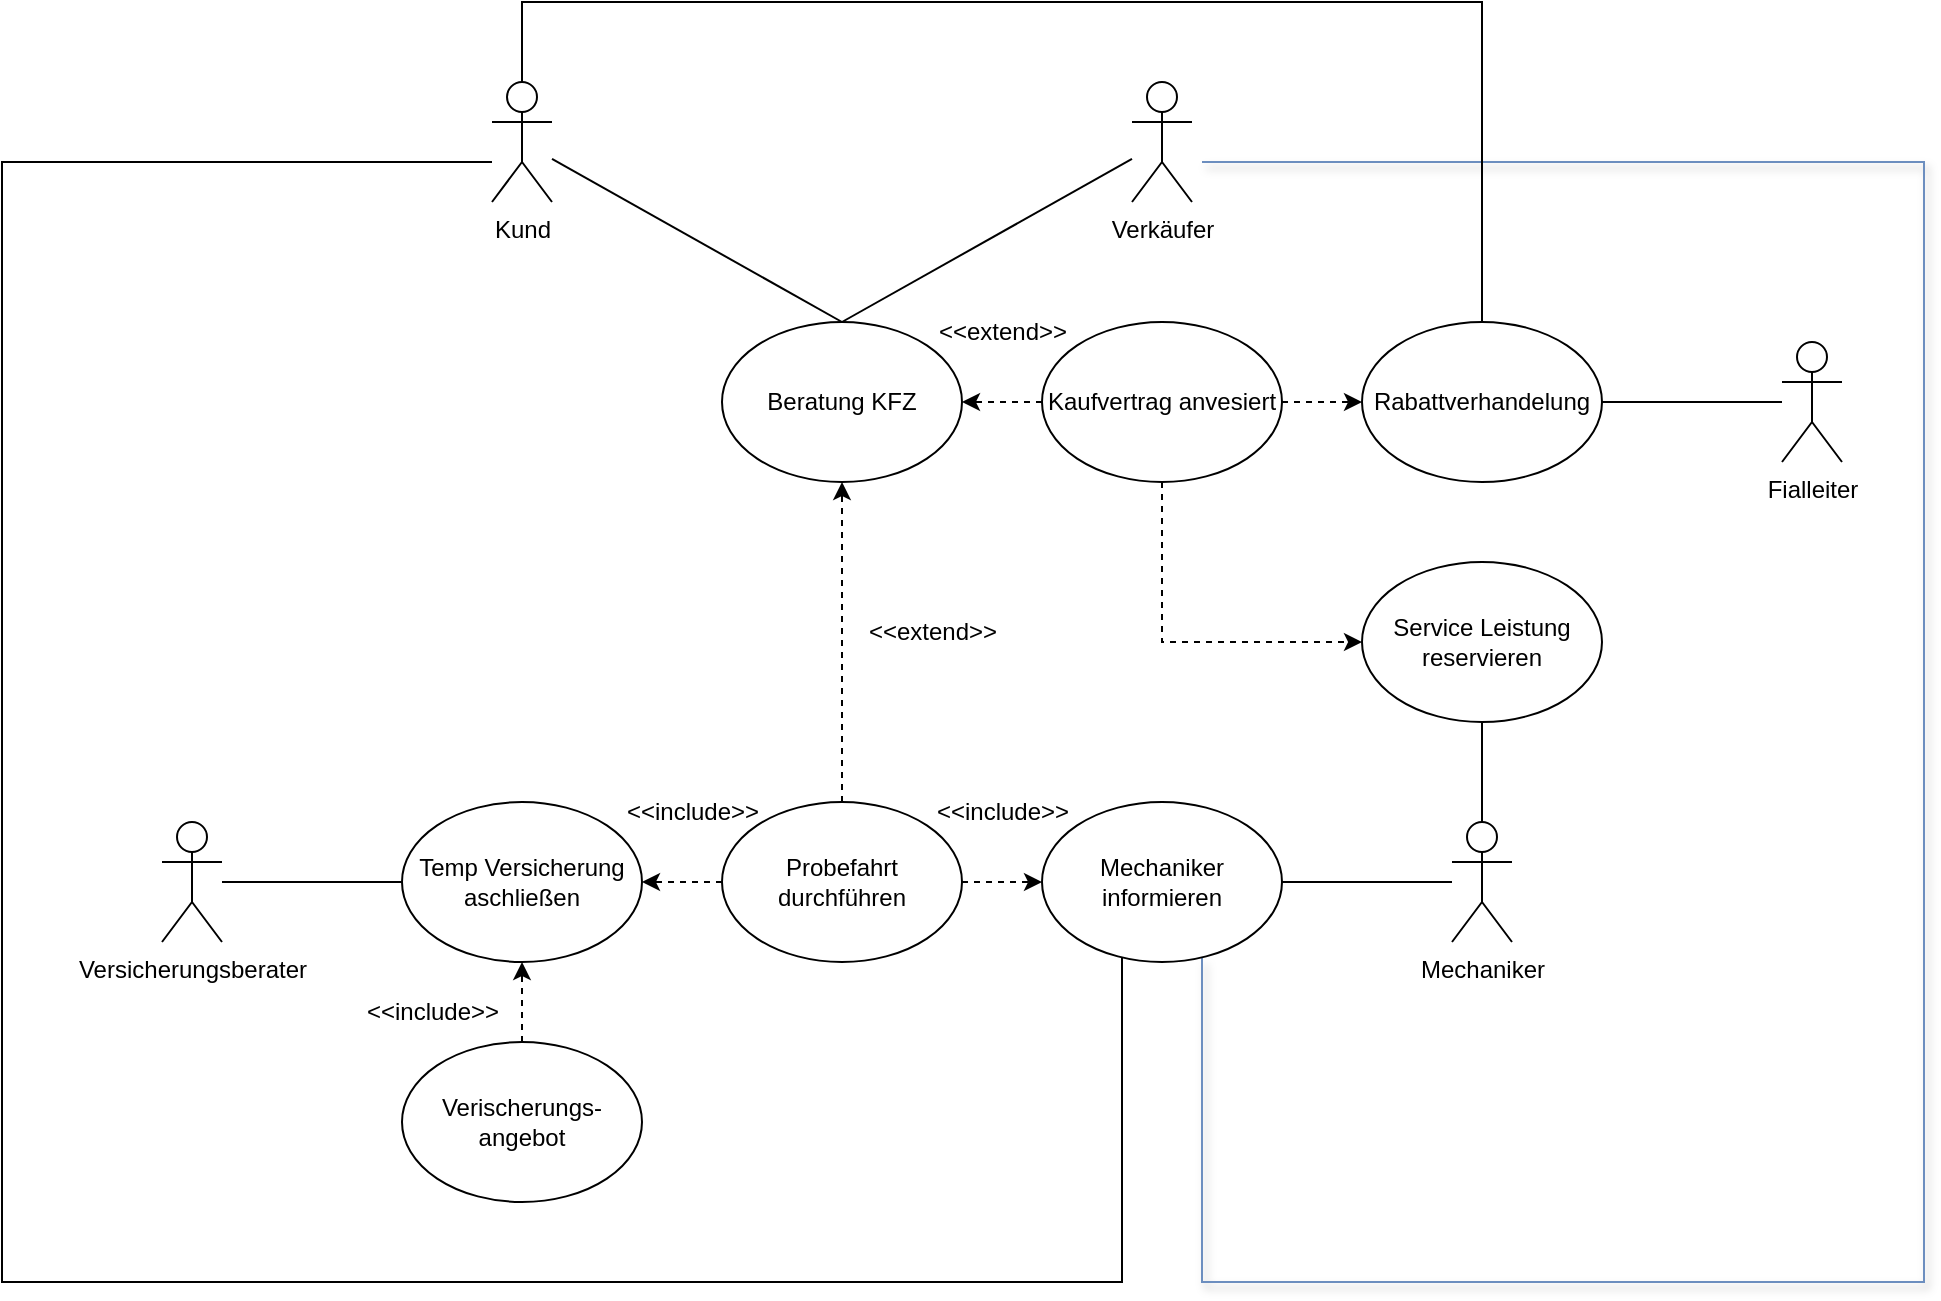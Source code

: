 <mxfile version="26.2.2">
  <diagram name="Seite-1" id="RxlfN1Qa4sSS2J_LyOva">
    <mxGraphModel dx="1428" dy="841" grid="1" gridSize="10" guides="1" tooltips="1" connect="1" arrows="1" fold="1" page="1" pageScale="1" pageWidth="827" pageHeight="1169" math="0" shadow="0">
      <root>
        <mxCell id="0" />
        <mxCell id="1" parent="0" />
        <mxCell id="2lS1o2VxJF_GZJ1FsymH-1" value="Beratung KFZ" style="ellipse;whiteSpace=wrap;html=1;" vertex="1" parent="1">
          <mxGeometry x="480" y="240" width="120" height="80" as="geometry" />
        </mxCell>
        <mxCell id="2lS1o2VxJF_GZJ1FsymH-15" style="edgeStyle=orthogonalEdgeStyle;rounded=0;orthogonalLoop=1;jettySize=auto;html=1;entryX=0.5;entryY=1;entryDx=0;entryDy=0;dashed=1;" edge="1" parent="1" source="2lS1o2VxJF_GZJ1FsymH-2" target="2lS1o2VxJF_GZJ1FsymH-1">
          <mxGeometry relative="1" as="geometry" />
        </mxCell>
        <mxCell id="2lS1o2VxJF_GZJ1FsymH-16" style="edgeStyle=orthogonalEdgeStyle;rounded=0;orthogonalLoop=1;jettySize=auto;html=1;dashed=1;" edge="1" parent="1" source="2lS1o2VxJF_GZJ1FsymH-2" target="2lS1o2VxJF_GZJ1FsymH-3">
          <mxGeometry relative="1" as="geometry" />
        </mxCell>
        <mxCell id="2lS1o2VxJF_GZJ1FsymH-17" style="edgeStyle=orthogonalEdgeStyle;rounded=0;orthogonalLoop=1;jettySize=auto;html=1;dashed=1;" edge="1" parent="1" source="2lS1o2VxJF_GZJ1FsymH-2" target="2lS1o2VxJF_GZJ1FsymH-5">
          <mxGeometry relative="1" as="geometry" />
        </mxCell>
        <mxCell id="2lS1o2VxJF_GZJ1FsymH-2" value="Probefahrt&lt;div&gt;durchführen&lt;/div&gt;" style="ellipse;whiteSpace=wrap;html=1;" vertex="1" parent="1">
          <mxGeometry x="480" y="480" width="120" height="80" as="geometry" />
        </mxCell>
        <mxCell id="2lS1o2VxJF_GZJ1FsymH-42" style="edgeStyle=orthogonalEdgeStyle;rounded=0;orthogonalLoop=1;jettySize=auto;html=1;endArrow=none;startFill=0;" edge="1" parent="1" source="2lS1o2VxJF_GZJ1FsymH-3" target="2lS1o2VxJF_GZJ1FsymH-7">
          <mxGeometry relative="1" as="geometry">
            <Array as="points">
              <mxPoint x="680" y="720" />
              <mxPoint x="120" y="720" />
              <mxPoint x="120" y="160" />
            </Array>
          </mxGeometry>
        </mxCell>
        <mxCell id="2lS1o2VxJF_GZJ1FsymH-44" style="edgeStyle=orthogonalEdgeStyle;rounded=0;orthogonalLoop=1;jettySize=auto;html=1;endArrow=none;startFill=0;shadow=1;fillColor=#dae8fc;strokeColor=#6c8ebf;" edge="1" parent="1" source="2lS1o2VxJF_GZJ1FsymH-3">
          <mxGeometry relative="1" as="geometry">
            <mxPoint x="720" y="160" as="targetPoint" />
            <Array as="points">
              <mxPoint x="720" y="720" />
              <mxPoint x="1081" y="720" />
            </Array>
          </mxGeometry>
        </mxCell>
        <mxCell id="2lS1o2VxJF_GZJ1FsymH-3" value="Mechaniker&lt;div&gt;informieren&lt;/div&gt;" style="ellipse;whiteSpace=wrap;html=1;" vertex="1" parent="1">
          <mxGeometry x="640" y="480" width="120" height="80" as="geometry" />
        </mxCell>
        <mxCell id="2lS1o2VxJF_GZJ1FsymH-5" value="Temp Versicherung&lt;div&gt;aschließen&lt;/div&gt;" style="ellipse;whiteSpace=wrap;html=1;" vertex="1" parent="1">
          <mxGeometry x="320" y="480" width="120" height="80" as="geometry" />
        </mxCell>
        <mxCell id="2lS1o2VxJF_GZJ1FsymH-21" style="edgeStyle=orthogonalEdgeStyle;rounded=0;orthogonalLoop=1;jettySize=auto;html=1;entryX=0.5;entryY=1;entryDx=0;entryDy=0;dashed=1;" edge="1" parent="1" source="2lS1o2VxJF_GZJ1FsymH-6" target="2lS1o2VxJF_GZJ1FsymH-5">
          <mxGeometry relative="1" as="geometry" />
        </mxCell>
        <mxCell id="2lS1o2VxJF_GZJ1FsymH-6" value="Verischerungs-&lt;div&gt;angebot&lt;/div&gt;" style="ellipse;whiteSpace=wrap;html=1;" vertex="1" parent="1">
          <mxGeometry x="320" y="600" width="120" height="80" as="geometry" />
        </mxCell>
        <mxCell id="2lS1o2VxJF_GZJ1FsymH-24" style="rounded=0;orthogonalLoop=1;jettySize=auto;html=1;endArrow=none;startFill=0;" edge="1" parent="1" source="2lS1o2VxJF_GZJ1FsymH-7">
          <mxGeometry relative="1" as="geometry">
            <mxPoint x="540" y="240" as="targetPoint" />
          </mxGeometry>
        </mxCell>
        <mxCell id="2lS1o2VxJF_GZJ1FsymH-41" style="edgeStyle=orthogonalEdgeStyle;rounded=0;orthogonalLoop=1;jettySize=auto;html=1;entryX=0.5;entryY=0;entryDx=0;entryDy=0;endArrow=none;startFill=0;" edge="1" parent="1" source="2lS1o2VxJF_GZJ1FsymH-7" target="2lS1o2VxJF_GZJ1FsymH-31">
          <mxGeometry relative="1" as="geometry">
            <Array as="points">
              <mxPoint x="380" y="80" />
              <mxPoint x="860" y="80" />
            </Array>
          </mxGeometry>
        </mxCell>
        <mxCell id="2lS1o2VxJF_GZJ1FsymH-7" value="Kund" style="shape=umlActor;verticalLabelPosition=bottom;verticalAlign=top;html=1;outlineConnect=0;" vertex="1" parent="1">
          <mxGeometry x="365" y="120" width="30" height="60" as="geometry" />
        </mxCell>
        <mxCell id="2lS1o2VxJF_GZJ1FsymH-20" style="edgeStyle=orthogonalEdgeStyle;rounded=0;orthogonalLoop=1;jettySize=auto;html=1;endArrow=none;startFill=0;" edge="1" parent="1" source="2lS1o2VxJF_GZJ1FsymH-8" target="2lS1o2VxJF_GZJ1FsymH-5">
          <mxGeometry relative="1" as="geometry" />
        </mxCell>
        <mxCell id="2lS1o2VxJF_GZJ1FsymH-8" value="Versicherungsberater" style="shape=umlActor;verticalLabelPosition=bottom;verticalAlign=top;html=1;outlineConnect=0;" vertex="1" parent="1">
          <mxGeometry x="200" y="490" width="30" height="60" as="geometry" />
        </mxCell>
        <mxCell id="2lS1o2VxJF_GZJ1FsymH-19" style="edgeStyle=orthogonalEdgeStyle;rounded=0;orthogonalLoop=1;jettySize=auto;html=1;entryX=1;entryY=0.5;entryDx=0;entryDy=0;endArrow=none;startFill=0;" edge="1" parent="1" source="2lS1o2VxJF_GZJ1FsymH-9" target="2lS1o2VxJF_GZJ1FsymH-3">
          <mxGeometry relative="1" as="geometry" />
        </mxCell>
        <mxCell id="2lS1o2VxJF_GZJ1FsymH-38" style="edgeStyle=orthogonalEdgeStyle;rounded=0;orthogonalLoop=1;jettySize=auto;html=1;entryX=0.5;entryY=1;entryDx=0;entryDy=0;endArrow=none;startFill=0;" edge="1" parent="1" source="2lS1o2VxJF_GZJ1FsymH-9" target="2lS1o2VxJF_GZJ1FsymH-32">
          <mxGeometry relative="1" as="geometry" />
        </mxCell>
        <mxCell id="2lS1o2VxJF_GZJ1FsymH-9" value="Mechaniker" style="shape=umlActor;verticalLabelPosition=bottom;verticalAlign=top;html=1;outlineConnect=0;" vertex="1" parent="1">
          <mxGeometry x="845" y="490" width="30" height="60" as="geometry" />
        </mxCell>
        <mxCell id="2lS1o2VxJF_GZJ1FsymH-23" style="rounded=0;orthogonalLoop=1;jettySize=auto;html=1;entryX=0.5;entryY=0;entryDx=0;entryDy=0;endArrow=none;startFill=0;" edge="1" parent="1" source="2lS1o2VxJF_GZJ1FsymH-10" target="2lS1o2VxJF_GZJ1FsymH-1">
          <mxGeometry relative="1" as="geometry" />
        </mxCell>
        <mxCell id="2lS1o2VxJF_GZJ1FsymH-10" value="Verkäufer" style="shape=umlActor;verticalLabelPosition=bottom;verticalAlign=top;html=1;outlineConnect=0;" vertex="1" parent="1">
          <mxGeometry x="685" y="120" width="30" height="60" as="geometry" />
        </mxCell>
        <mxCell id="2lS1o2VxJF_GZJ1FsymH-25" style="edgeStyle=orthogonalEdgeStyle;rounded=0;orthogonalLoop=1;jettySize=auto;html=1;dashed=1;" edge="1" parent="1" source="2lS1o2VxJF_GZJ1FsymH-22" target="2lS1o2VxJF_GZJ1FsymH-1">
          <mxGeometry relative="1" as="geometry" />
        </mxCell>
        <mxCell id="2lS1o2VxJF_GZJ1FsymH-36" style="edgeStyle=orthogonalEdgeStyle;rounded=0;orthogonalLoop=1;jettySize=auto;html=1;dashed=1;" edge="1" parent="1" source="2lS1o2VxJF_GZJ1FsymH-22" target="2lS1o2VxJF_GZJ1FsymH-32">
          <mxGeometry relative="1" as="geometry">
            <Array as="points">
              <mxPoint x="700" y="400" />
            </Array>
          </mxGeometry>
        </mxCell>
        <mxCell id="2lS1o2VxJF_GZJ1FsymH-39" style="edgeStyle=orthogonalEdgeStyle;rounded=0;orthogonalLoop=1;jettySize=auto;html=1;entryX=0;entryY=0.5;entryDx=0;entryDy=0;dashed=1;" edge="1" parent="1" source="2lS1o2VxJF_GZJ1FsymH-22" target="2lS1o2VxJF_GZJ1FsymH-31">
          <mxGeometry relative="1" as="geometry" />
        </mxCell>
        <mxCell id="2lS1o2VxJF_GZJ1FsymH-22" value="Kaufvertrag anvesiert" style="ellipse;whiteSpace=wrap;html=1;" vertex="1" parent="1">
          <mxGeometry x="640" y="240" width="120" height="80" as="geometry" />
        </mxCell>
        <mxCell id="2lS1o2VxJF_GZJ1FsymH-26" value="&amp;lt;&amp;lt;include&amp;gt;&amp;gt;" style="text;html=1;align=center;verticalAlign=middle;resizable=0;points=[];autosize=1;strokeColor=none;fillColor=none;" vertex="1" parent="1">
          <mxGeometry x="575" y="470" width="90" height="30" as="geometry" />
        </mxCell>
        <mxCell id="2lS1o2VxJF_GZJ1FsymH-27" value="&amp;lt;&amp;lt;include&amp;gt;&amp;gt;" style="text;html=1;align=center;verticalAlign=middle;resizable=0;points=[];autosize=1;strokeColor=none;fillColor=none;" vertex="1" parent="1">
          <mxGeometry x="420" y="470" width="90" height="30" as="geometry" />
        </mxCell>
        <mxCell id="2lS1o2VxJF_GZJ1FsymH-29" value="&amp;lt;&amp;lt;extend&amp;gt;&amp;gt;" style="text;html=1;align=center;verticalAlign=middle;resizable=0;points=[];autosize=1;strokeColor=none;fillColor=none;" vertex="1" parent="1">
          <mxGeometry x="575" y="230" width="90" height="30" as="geometry" />
        </mxCell>
        <mxCell id="2lS1o2VxJF_GZJ1FsymH-30" value="&amp;lt;&amp;lt;extend&amp;gt;&amp;gt;" style="text;html=1;align=center;verticalAlign=middle;resizable=0;points=[];autosize=1;strokeColor=none;fillColor=none;" vertex="1" parent="1">
          <mxGeometry x="540" y="380" width="90" height="30" as="geometry" />
        </mxCell>
        <mxCell id="2lS1o2VxJF_GZJ1FsymH-31" value="Rabattverhandelung" style="ellipse;whiteSpace=wrap;html=1;" vertex="1" parent="1">
          <mxGeometry x="800" y="240" width="120" height="80" as="geometry" />
        </mxCell>
        <mxCell id="2lS1o2VxJF_GZJ1FsymH-32" value="Service Leistung&lt;div&gt;reservieren&lt;/div&gt;" style="ellipse;whiteSpace=wrap;html=1;" vertex="1" parent="1">
          <mxGeometry x="800" y="360" width="120" height="80" as="geometry" />
        </mxCell>
        <mxCell id="2lS1o2VxJF_GZJ1FsymH-40" style="edgeStyle=orthogonalEdgeStyle;rounded=0;orthogonalLoop=1;jettySize=auto;html=1;entryX=1;entryY=0.5;entryDx=0;entryDy=0;endArrow=none;startFill=0;" edge="1" parent="1" source="2lS1o2VxJF_GZJ1FsymH-33" target="2lS1o2VxJF_GZJ1FsymH-31">
          <mxGeometry relative="1" as="geometry" />
        </mxCell>
        <mxCell id="2lS1o2VxJF_GZJ1FsymH-33" value="Fialleiter" style="shape=umlActor;verticalLabelPosition=bottom;verticalAlign=top;html=1;outlineConnect=0;" vertex="1" parent="1">
          <mxGeometry x="1010" y="250" width="30" height="60" as="geometry" />
        </mxCell>
        <mxCell id="2lS1o2VxJF_GZJ1FsymH-45" value="&amp;lt;&amp;lt;include&amp;gt;&amp;gt;" style="text;html=1;align=center;verticalAlign=middle;resizable=0;points=[];autosize=1;strokeColor=none;fillColor=none;" vertex="1" parent="1">
          <mxGeometry x="290" y="570" width="90" height="30" as="geometry" />
        </mxCell>
      </root>
    </mxGraphModel>
  </diagram>
</mxfile>
